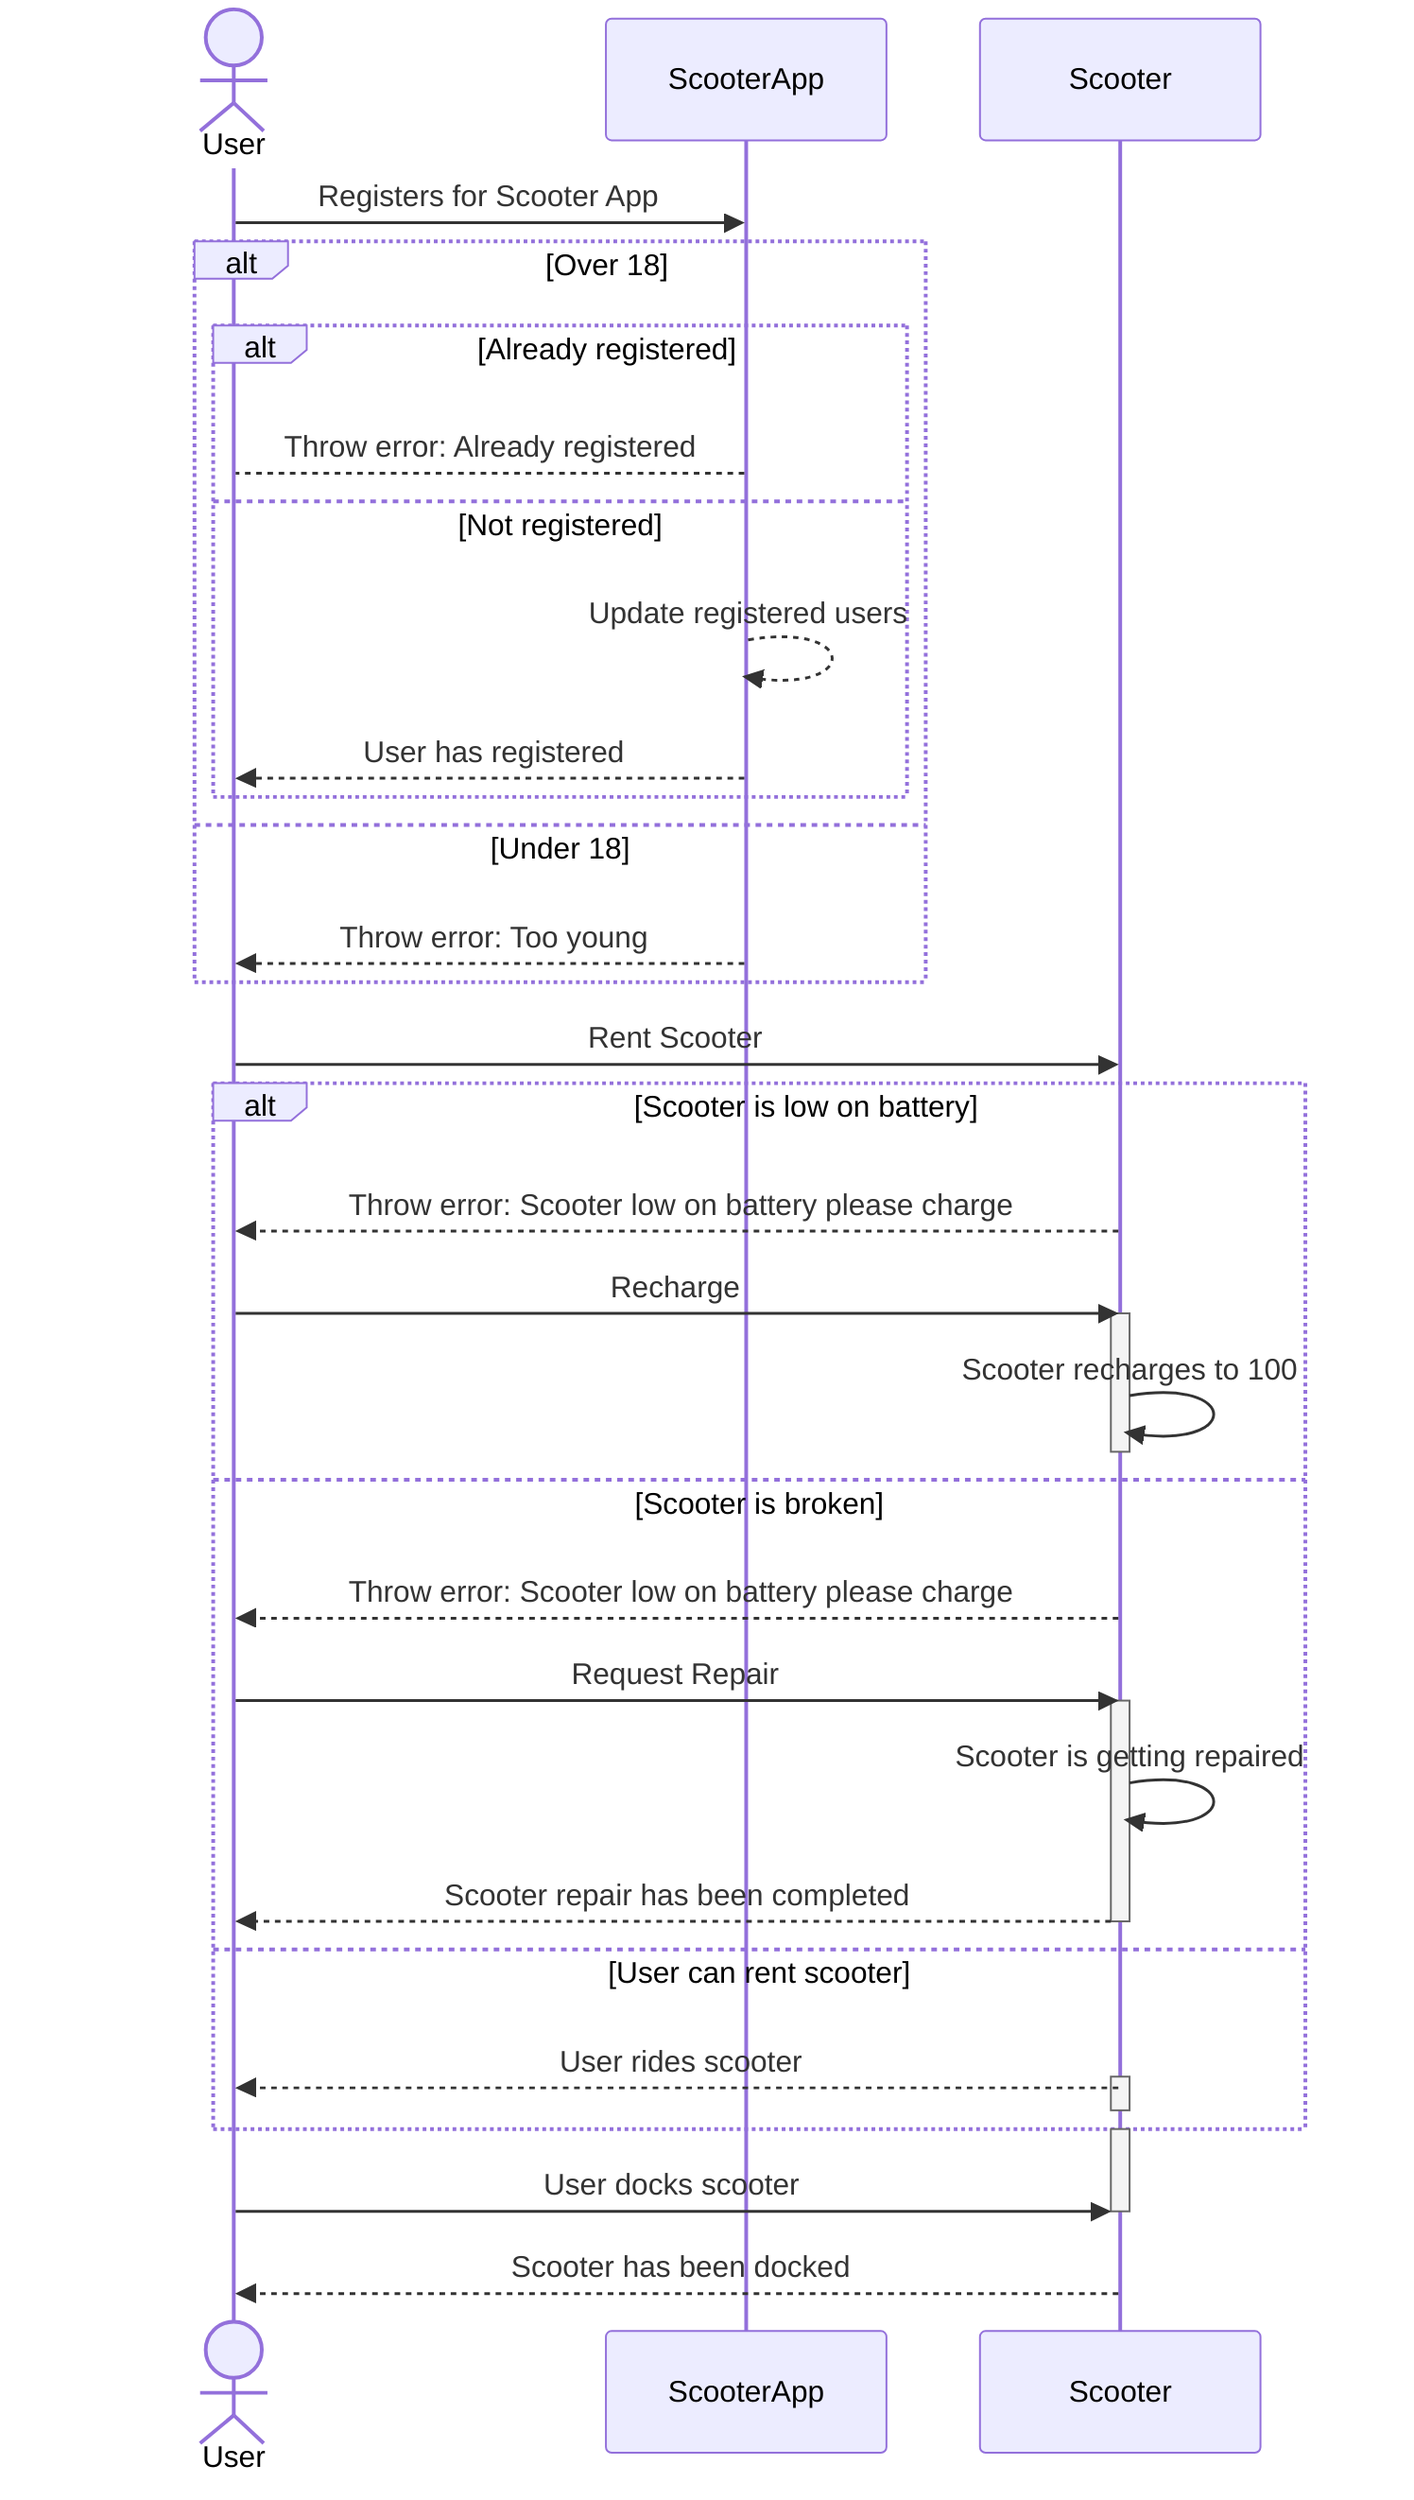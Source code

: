 sequenceDiagram
    actor User
    %% Registration
    User ->> ScooterApp: Registers for Scooter App
    alt Over 18
        alt Already registered
            ScooterApp --> User: Throw error: Already registered
        else Not registered
            ScooterApp -->> ScooterApp: Update registered users
            ScooterApp -->> User: User has registered
        end
    else Under 18
        ScooterApp -->> User: Throw error: Too young
    end
    %% Tries to rent scooter
    User ->> Scooter: Rent Scooter
    alt Scooter is low on battery
        Scooter -->> User: Throw error: Scooter low on battery please charge
        User ->> Scooter: Recharge
        activate Scooter
        Scooter ->> Scooter: Scooter recharges to 100
        deactivate Scooter
    else Scooter is broken
        Scooter -->> User: Throw error: Scooter low on battery please charge
        User ->> Scooter: Request Repair
        activate Scooter
        Scooter ->> Scooter: Scooter is getting repaired
        Scooter -->> User: Scooter repair has been completed
        deactivate Scooter
    else User can rent scooter
        Scooter -->> User: User rides scooter
        activate Scooter 
        deactivate Scooter
    end 
    activate Scooter
    
    User ->> Scooter: User docks scooter
    deactivate Scooter
    Scooter -->> User: Scooter has been docked